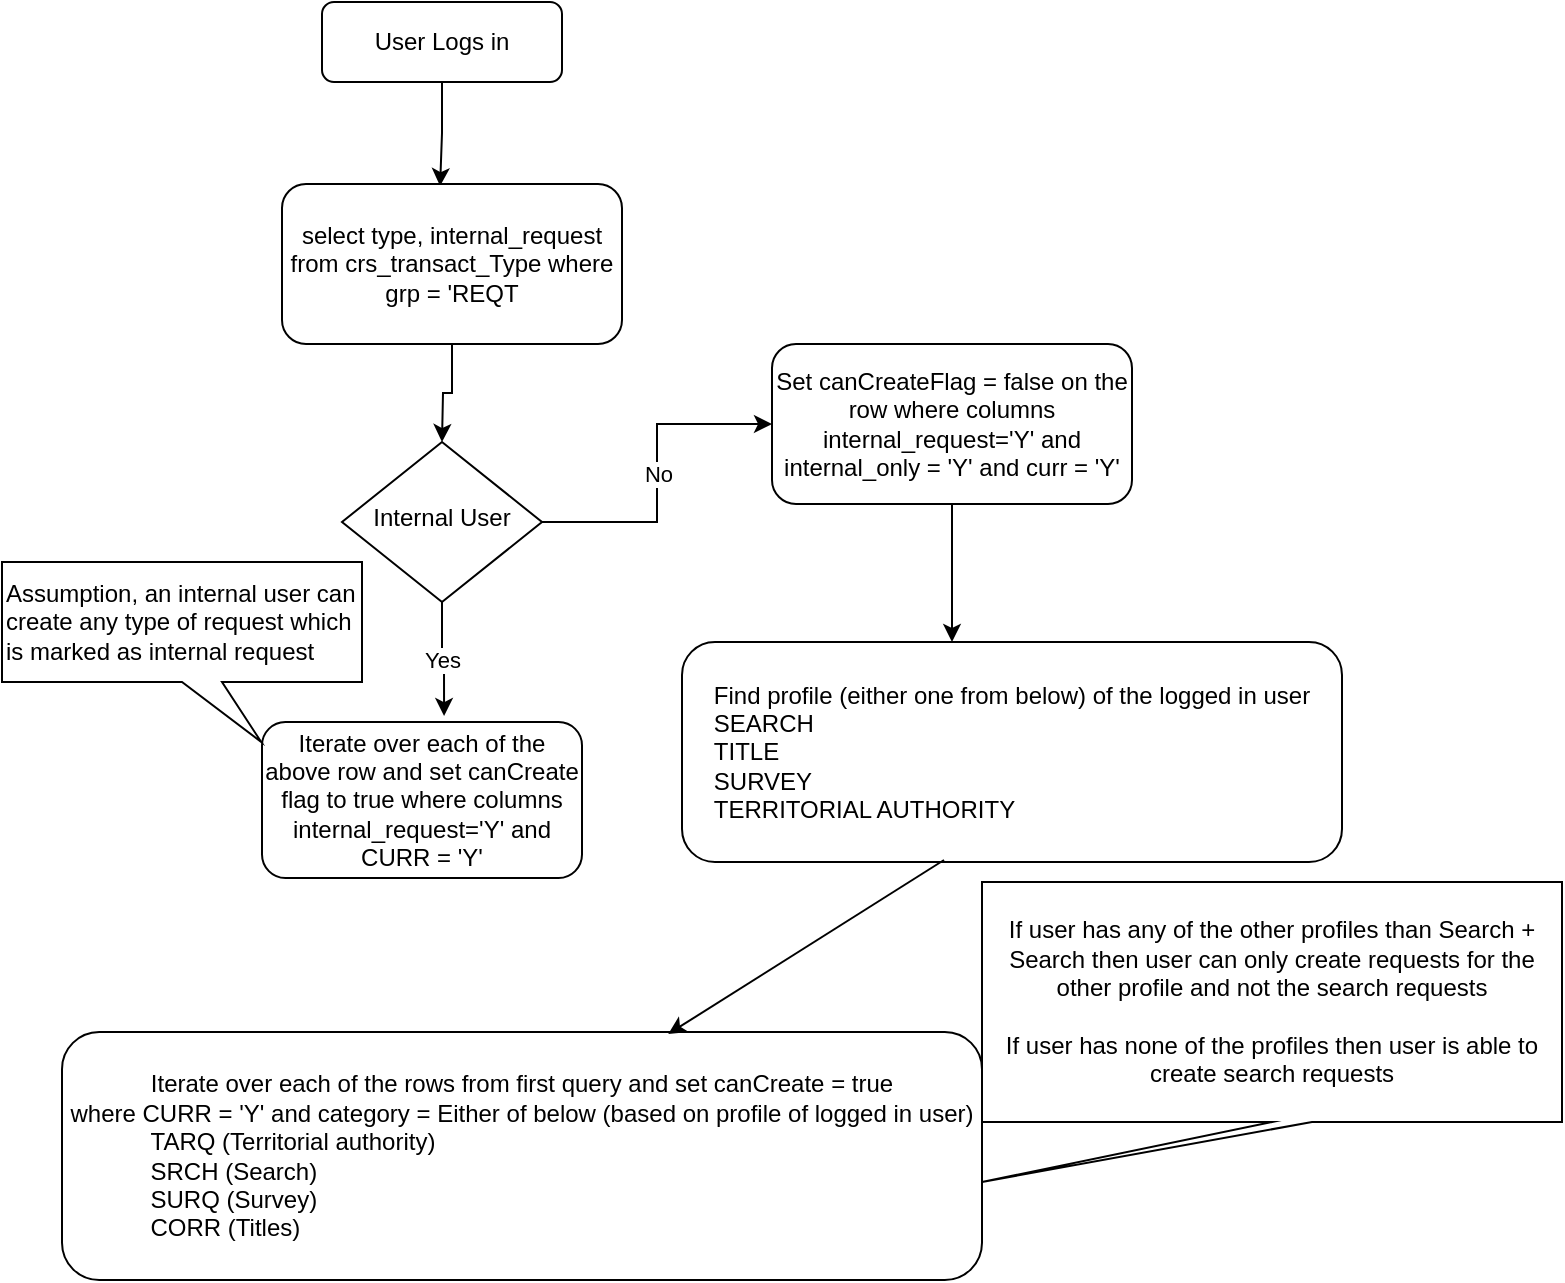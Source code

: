 <mxfile version="20.5.1" type="github">
  <diagram id="C5RBs43oDa-KdzZeNtuy" name="Page-1">
    <mxGraphModel dx="1422" dy="762" grid="1" gridSize="10" guides="1" tooltips="1" connect="1" arrows="1" fold="1" page="1" pageScale="1" pageWidth="827" pageHeight="1169" math="0" shadow="0">
      <root>
        <mxCell id="WIyWlLk6GJQsqaUBKTNV-0" />
        <mxCell id="WIyWlLk6GJQsqaUBKTNV-1" parent="WIyWlLk6GJQsqaUBKTNV-0" />
        <mxCell id="ddgU64rcD_rprVMXC0fK-18" style="edgeStyle=orthogonalEdgeStyle;rounded=0;orthogonalLoop=1;jettySize=auto;html=1;entryX=0.465;entryY=0.013;entryDx=0;entryDy=0;entryPerimeter=0;" parent="WIyWlLk6GJQsqaUBKTNV-1" source="WIyWlLk6GJQsqaUBKTNV-3" target="ddgU64rcD_rprVMXC0fK-0" edge="1">
          <mxGeometry relative="1" as="geometry" />
        </mxCell>
        <mxCell id="WIyWlLk6GJQsqaUBKTNV-3" value="User Logs in" style="rounded=1;whiteSpace=wrap;html=1;fontSize=12;glass=0;strokeWidth=1;shadow=0;" parent="WIyWlLk6GJQsqaUBKTNV-1" vertex="1">
          <mxGeometry x="170" y="70" width="120" height="40" as="geometry" />
        </mxCell>
        <mxCell id="ddgU64rcD_rprVMXC0fK-22" value="Yes" style="edgeStyle=orthogonalEdgeStyle;rounded=0;orthogonalLoop=1;jettySize=auto;html=1;exitX=0.5;exitY=1;exitDx=0;exitDy=0;entryX=0.569;entryY=-0.038;entryDx=0;entryDy=0;entryPerimeter=0;" parent="WIyWlLk6GJQsqaUBKTNV-1" source="WIyWlLk6GJQsqaUBKTNV-6" target="WIyWlLk6GJQsqaUBKTNV-11" edge="1">
          <mxGeometry relative="1" as="geometry" />
        </mxCell>
        <mxCell id="ddgU64rcD_rprVMXC0fK-24" value="No" style="edgeStyle=orthogonalEdgeStyle;rounded=0;orthogonalLoop=1;jettySize=auto;html=1;exitX=1;exitY=0.5;exitDx=0;exitDy=0;entryX=0;entryY=0.5;entryDx=0;entryDy=0;" parent="WIyWlLk6GJQsqaUBKTNV-1" source="WIyWlLk6GJQsqaUBKTNV-6" target="ddgU64rcD_rprVMXC0fK-23" edge="1">
          <mxGeometry relative="1" as="geometry">
            <mxPoint x="370" y="330" as="targetPoint" />
          </mxGeometry>
        </mxCell>
        <mxCell id="WIyWlLk6GJQsqaUBKTNV-6" value="Internal User" style="rhombus;whiteSpace=wrap;html=1;shadow=0;fontFamily=Helvetica;fontSize=12;align=center;strokeWidth=1;spacing=6;spacingTop=-4;" parent="WIyWlLk6GJQsqaUBKTNV-1" vertex="1">
          <mxGeometry x="180" y="290" width="100" height="80" as="geometry" />
        </mxCell>
        <mxCell id="WIyWlLk6GJQsqaUBKTNV-11" value="Iterate over each of the above row and set canCreate flag to true where columns internal_request=&#39;Y&#39; and CURR = &#39;Y&#39;" style="rounded=1;whiteSpace=wrap;html=1;fontSize=12;glass=0;strokeWidth=1;shadow=0;" parent="WIyWlLk6GJQsqaUBKTNV-1" vertex="1">
          <mxGeometry x="140" y="430" width="160" height="78" as="geometry" />
        </mxCell>
        <mxCell id="ddgU64rcD_rprVMXC0fK-20" style="edgeStyle=orthogonalEdgeStyle;rounded=0;orthogonalLoop=1;jettySize=auto;html=1;exitX=0.5;exitY=1;exitDx=0;exitDy=0;" parent="WIyWlLk6GJQsqaUBKTNV-1" source="ddgU64rcD_rprVMXC0fK-0" edge="1">
          <mxGeometry relative="1" as="geometry">
            <mxPoint x="230" y="290" as="targetPoint" />
          </mxGeometry>
        </mxCell>
        <mxCell id="ddgU64rcD_rprVMXC0fK-0" value="select type, internal_request from crs_transact_Type where grp = &#39;REQT" style="rounded=1;whiteSpace=wrap;html=1;fontSize=12;glass=0;strokeWidth=1;shadow=0;" parent="WIyWlLk6GJQsqaUBKTNV-1" vertex="1">
          <mxGeometry x="150" y="161" width="170" height="80" as="geometry" />
        </mxCell>
        <mxCell id="ddgU64rcD_rprVMXC0fK-27" value="" style="edgeStyle=orthogonalEdgeStyle;rounded=0;orthogonalLoop=1;jettySize=auto;html=1;" parent="WIyWlLk6GJQsqaUBKTNV-1" source="ddgU64rcD_rprVMXC0fK-23" target="ddgU64rcD_rprVMXC0fK-25" edge="1">
          <mxGeometry relative="1" as="geometry">
            <Array as="points">
              <mxPoint x="460" y="400" />
              <mxPoint x="460" y="400" />
            </Array>
          </mxGeometry>
        </mxCell>
        <mxCell id="ddgU64rcD_rprVMXC0fK-23" value="Set canCreateFlag = false on the row where columns internal_request=&#39;Y&#39; and internal_only = &#39;Y&#39; and curr = &#39;Y&#39;" style="rounded=1;whiteSpace=wrap;html=1;" parent="WIyWlLk6GJQsqaUBKTNV-1" vertex="1">
          <mxGeometry x="395" y="241" width="180" height="80" as="geometry" />
        </mxCell>
        <mxCell id="ddgU64rcD_rprVMXC0fK-25" value="&lt;div style=&quot;text-align: left;&quot;&gt;&lt;span style=&quot;background-color: initial;&quot;&gt;Find profile (either one from below) of the logged in user&lt;/span&gt;&lt;/div&gt;&lt;div style=&quot;text-align: left;&quot;&gt;&lt;span style=&quot;background-color: initial;&quot;&gt;SEARCH&lt;/span&gt;&lt;/div&gt;&lt;div style=&quot;text-align: left;&quot;&gt;&lt;span style=&quot;background-color: initial;&quot;&gt;TITLE&lt;/span&gt;&lt;/div&gt;&lt;div style=&quot;text-align: left;&quot;&gt;&lt;span style=&quot;background-color: initial;&quot;&gt;SURVEY&lt;/span&gt;&lt;/div&gt;&lt;div style=&quot;text-align: left;&quot;&gt;&lt;span style=&quot;background-color: initial;&quot;&gt;TERRITORIAL AUTHORITY&lt;/span&gt;&lt;/div&gt;" style="rounded=1;whiteSpace=wrap;html=1;" parent="WIyWlLk6GJQsqaUBKTNV-1" vertex="1">
          <mxGeometry x="350" y="390" width="330" height="110" as="geometry" />
        </mxCell>
        <mxCell id="ddgU64rcD_rprVMXC0fK-28" value="Iterate over each of the rows from first query and set canCreate = true &lt;br&gt;where CURR = &#39;Y&#39; and category = Either of below (based on profile of logged in user)&lt;br&gt;&lt;blockquote style=&quot;margin: 0 0 0 40px; border: none; padding: 0px;&quot;&gt;&lt;div style=&quot;text-align: left;&quot;&gt;&lt;span style=&quot;background-color: initial;&quot;&gt;TARQ (Territorial authority)&lt;/span&gt;&lt;/div&gt;&lt;div style=&quot;text-align: left;&quot;&gt;&lt;span style=&quot;background-color: initial;&quot;&gt;SRCH (Search)&lt;/span&gt;&lt;/div&gt;&lt;div style=&quot;text-align: left;&quot;&gt;&lt;span style=&quot;background-color: initial;&quot;&gt;SURQ (Survey)&lt;/span&gt;&lt;/div&gt;&lt;div style=&quot;text-align: left;&quot;&gt;&lt;span style=&quot;background-color: initial;&quot;&gt;CORR (Titles)&lt;/span&gt;&lt;/div&gt;&lt;/blockquote&gt;" style="rounded=1;whiteSpace=wrap;html=1;" parent="WIyWlLk6GJQsqaUBKTNV-1" vertex="1">
          <mxGeometry x="40" y="585" width="460" height="124" as="geometry" />
        </mxCell>
        <mxCell id="ddgU64rcD_rprVMXC0fK-41" value="" style="endArrow=classic;html=1;rounded=0;exitX=0.397;exitY=0.991;exitDx=0;exitDy=0;entryX=0.659;entryY=0.008;entryDx=0;entryDy=0;exitPerimeter=0;entryPerimeter=0;" parent="WIyWlLk6GJQsqaUBKTNV-1" source="ddgU64rcD_rprVMXC0fK-25" target="ddgU64rcD_rprVMXC0fK-28" edge="1">
          <mxGeometry width="50" height="50" relative="1" as="geometry">
            <mxPoint x="361" y="500" as="sourcePoint" />
            <mxPoint x="361" y="600" as="targetPoint" />
            <Array as="points" />
          </mxGeometry>
        </mxCell>
        <mxCell id="ddgU64rcD_rprVMXC0fK-42" value="Assumption, an internal user can create any type of request which is marked as internal request" style="shape=callout;whiteSpace=wrap;html=1;perimeter=calloutPerimeter;position2=0.72;align=left;" parent="WIyWlLk6GJQsqaUBKTNV-1" vertex="1">
          <mxGeometry x="10" y="350" width="180" height="90" as="geometry" />
        </mxCell>
        <mxCell id="wY6n7dCIzp5NNforvGuV-0" value="If user has any of the other profiles than Search + Search then user can only create requests for the other profile and not the search requests&lt;br&gt;&lt;br&gt;If user has none of the profiles then user is able to create search requests&lt;br&gt;" style="shape=callout;whiteSpace=wrap;html=1;perimeter=calloutPerimeter;position2=0;" vertex="1" parent="WIyWlLk6GJQsqaUBKTNV-1">
          <mxGeometry x="500" y="510" width="290" height="150" as="geometry" />
        </mxCell>
      </root>
    </mxGraphModel>
  </diagram>
</mxfile>
